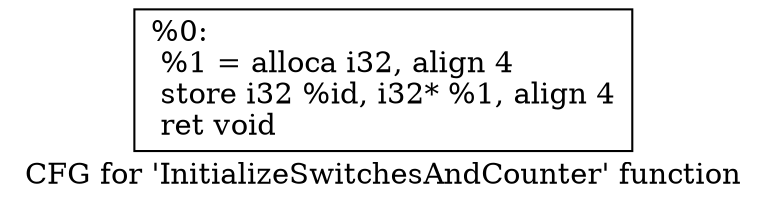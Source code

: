 digraph "CFG for 'InitializeSwitchesAndCounter' function" {
	label="CFG for 'InitializeSwitchesAndCounter' function";

	Node0x2bd7550 [shape=record,label="{%0:\l  %1 = alloca i32, align 4\l  store i32 %id, i32* %1, align 4\l  ret void\l}"];
}
